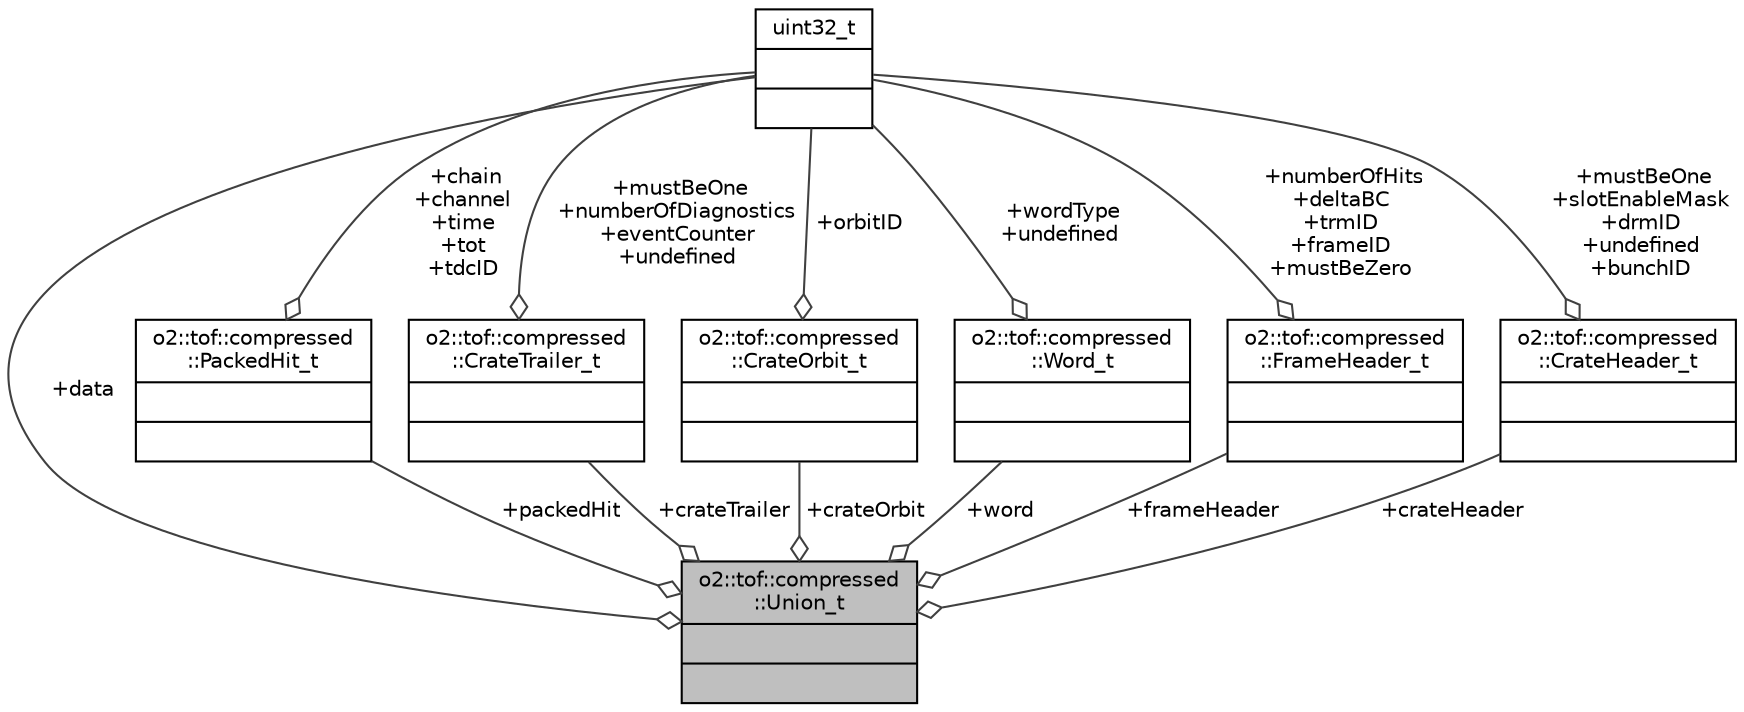 digraph "o2::tof::compressed::Union_t"
{
 // INTERACTIVE_SVG=YES
  bgcolor="transparent";
  edge [fontname="Helvetica",fontsize="10",labelfontname="Helvetica",labelfontsize="10"];
  node [fontname="Helvetica",fontsize="10",shape=record];
  Node1 [label="{o2::tof::compressed\l::Union_t\n||}",height=0.2,width=0.4,color="black", fillcolor="grey75", style="filled", fontcolor="black"];
  Node2 -> Node1 [color="grey25",fontsize="10",style="solid",label=" +packedHit" ,arrowhead="odiamond",fontname="Helvetica"];
  Node2 [label="{o2::tof::compressed\l::PackedHit_t\n||}",height=0.2,width=0.4,color="black",URL="$df/d87/structo2_1_1tof_1_1compressed_1_1PackedHit__t.html"];
  Node3 -> Node2 [color="grey25",fontsize="10",style="solid",label=" +chain\n+channel\n+time\n+tot\n+tdcID" ,arrowhead="odiamond",fontname="Helvetica"];
  Node3 [label="{uint32_t\n||}",height=0.2,width=0.4,color="black",URL="$d3/d87/classuint32__t.html"];
  Node4 -> Node1 [color="grey25",fontsize="10",style="solid",label=" +crateTrailer" ,arrowhead="odiamond",fontname="Helvetica"];
  Node4 [label="{o2::tof::compressed\l::CrateTrailer_t\n||}",height=0.2,width=0.4,color="black",URL="$dc/d31/structo2_1_1tof_1_1compressed_1_1CrateTrailer__t.html"];
  Node3 -> Node4 [color="grey25",fontsize="10",style="solid",label=" +mustBeOne\n+numberOfDiagnostics\n+eventCounter\n+undefined" ,arrowhead="odiamond",fontname="Helvetica"];
  Node5 -> Node1 [color="grey25",fontsize="10",style="solid",label=" +crateOrbit" ,arrowhead="odiamond",fontname="Helvetica"];
  Node5 [label="{o2::tof::compressed\l::CrateOrbit_t\n||}",height=0.2,width=0.4,color="black",URL="$d0/df7/structo2_1_1tof_1_1compressed_1_1CrateOrbit__t.html"];
  Node3 -> Node5 [color="grey25",fontsize="10",style="solid",label=" +orbitID" ,arrowhead="odiamond",fontname="Helvetica"];
  Node6 -> Node1 [color="grey25",fontsize="10",style="solid",label=" +word" ,arrowhead="odiamond",fontname="Helvetica"];
  Node6 [label="{o2::tof::compressed\l::Word_t\n||}",height=0.2,width=0.4,color="black",URL="$d5/d0d/structo2_1_1tof_1_1compressed_1_1Word__t.html"];
  Node3 -> Node6 [color="grey25",fontsize="10",style="solid",label=" +wordType\n+undefined" ,arrowhead="odiamond",fontname="Helvetica"];
  Node3 -> Node1 [color="grey25",fontsize="10",style="solid",label=" +data" ,arrowhead="odiamond",fontname="Helvetica"];
  Node7 -> Node1 [color="grey25",fontsize="10",style="solid",label=" +frameHeader" ,arrowhead="odiamond",fontname="Helvetica"];
  Node7 [label="{o2::tof::compressed\l::FrameHeader_t\n||}",height=0.2,width=0.4,color="black",URL="$df/d7e/structo2_1_1tof_1_1compressed_1_1FrameHeader__t.html"];
  Node3 -> Node7 [color="grey25",fontsize="10",style="solid",label=" +numberOfHits\n+deltaBC\n+trmID\n+frameID\n+mustBeZero" ,arrowhead="odiamond",fontname="Helvetica"];
  Node8 -> Node1 [color="grey25",fontsize="10",style="solid",label=" +crateHeader" ,arrowhead="odiamond",fontname="Helvetica"];
  Node8 [label="{o2::tof::compressed\l::CrateHeader_t\n||}",height=0.2,width=0.4,color="black",URL="$d5/da4/structo2_1_1tof_1_1compressed_1_1CrateHeader__t.html"];
  Node3 -> Node8 [color="grey25",fontsize="10",style="solid",label=" +mustBeOne\n+slotEnableMask\n+drmID\n+undefined\n+bunchID" ,arrowhead="odiamond",fontname="Helvetica"];
}
